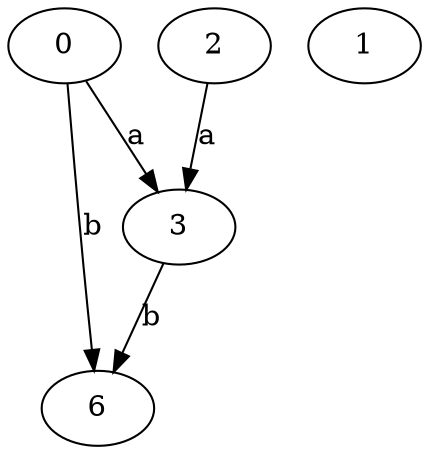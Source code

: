 strict digraph  {
0;
1;
2;
3;
6;
0 -> 3  [label=a];
0 -> 6  [label=b];
2 -> 3  [label=a];
3 -> 6  [label=b];
}
